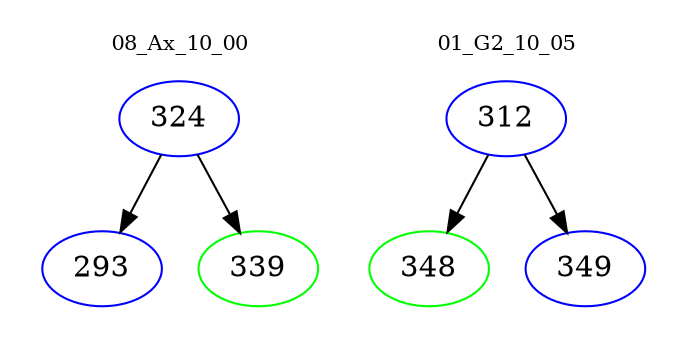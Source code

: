 digraph{
subgraph cluster_0 {
color = white
label = "08_Ax_10_00";
fontsize=10;
T0_324 [label="324", color="blue"]
T0_324 -> T0_293 [color="black"]
T0_293 [label="293", color="blue"]
T0_324 -> T0_339 [color="black"]
T0_339 [label="339", color="green"]
}
subgraph cluster_1 {
color = white
label = "01_G2_10_05";
fontsize=10;
T1_312 [label="312", color="blue"]
T1_312 -> T1_348 [color="black"]
T1_348 [label="348", color="green"]
T1_312 -> T1_349 [color="black"]
T1_349 [label="349", color="blue"]
}
}

